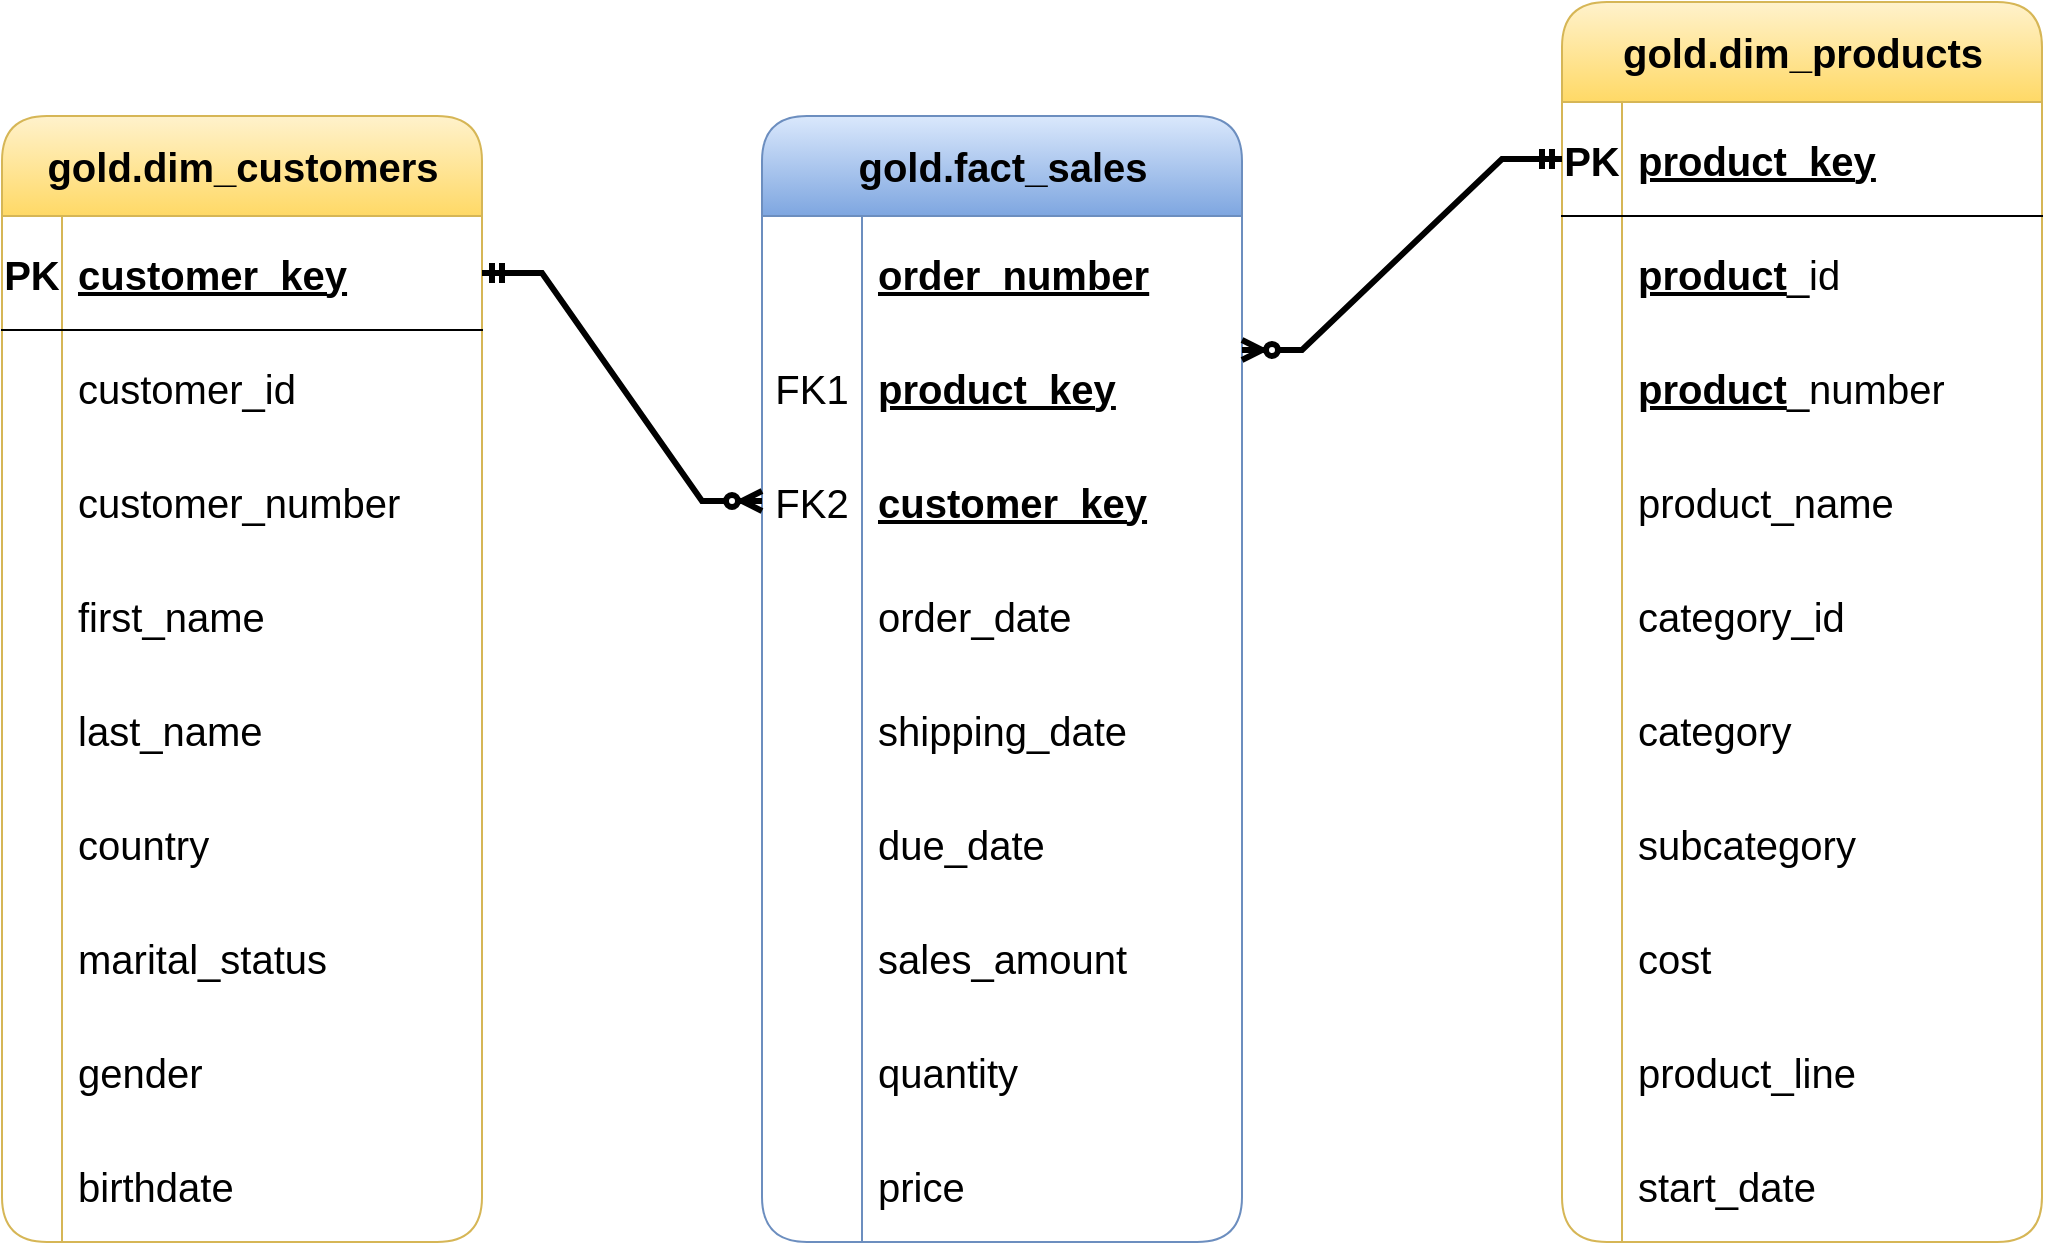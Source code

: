 <mxfile version="28.1.2">
  <diagram name="Page-1" id="y-EFgpXdh5W5BjANM_QL">
    <mxGraphModel dx="1942" dy="2472" grid="1" gridSize="10" guides="1" tooltips="1" connect="1" arrows="1" fold="1" page="1" pageScale="1" pageWidth="850" pageHeight="1100" math="0" shadow="0">
      <root>
        <mxCell id="0" />
        <mxCell id="1" parent="0" />
        <mxCell id="o1oWArqABhY-PskXTKNS-1" value="&lt;font style=&quot;color: rgb(0, 0, 0);&quot;&gt;gold.dim_customers&lt;/font&gt;" style="shape=table;startSize=50;container=1;collapsible=1;childLayout=tableLayout;fixedRows=1;rowLines=0;fontStyle=1;align=center;resizeLast=1;html=1;rounded=1;fillColor=#fff2cc;strokeColor=#d6b656;gradientColor=#ffd966;fontSize=20;" vertex="1" parent="1">
          <mxGeometry x="-820" y="320" width="240" height="563" as="geometry" />
        </mxCell>
        <mxCell id="o1oWArqABhY-PskXTKNS-2" value="" style="shape=tableRow;horizontal=0;startSize=0;swimlaneHead=0;swimlaneBody=0;fillColor=none;collapsible=0;dropTarget=0;points=[[0,0.5],[1,0.5]];portConstraint=eastwest;top=0;left=0;right=0;bottom=1;fontSize=20;" vertex="1" parent="o1oWArqABhY-PskXTKNS-1">
          <mxGeometry y="50" width="240" height="57" as="geometry" />
        </mxCell>
        <mxCell id="o1oWArqABhY-PskXTKNS-3" value="PK" style="shape=partialRectangle;connectable=0;fillColor=none;top=0;left=0;bottom=0;right=0;fontStyle=1;overflow=hidden;whiteSpace=wrap;html=1;fontSize=20;" vertex="1" parent="o1oWArqABhY-PskXTKNS-2">
          <mxGeometry width="30" height="57" as="geometry">
            <mxRectangle width="30" height="57" as="alternateBounds" />
          </mxGeometry>
        </mxCell>
        <mxCell id="o1oWArqABhY-PskXTKNS-4" value="customer_key" style="shape=partialRectangle;connectable=0;fillColor=none;top=0;left=0;bottom=0;right=0;align=left;spacingLeft=6;fontStyle=5;overflow=hidden;whiteSpace=wrap;html=1;fontSize=20;" vertex="1" parent="o1oWArqABhY-PskXTKNS-2">
          <mxGeometry x="30" width="210" height="57" as="geometry">
            <mxRectangle width="210" height="57" as="alternateBounds" />
          </mxGeometry>
        </mxCell>
        <mxCell id="o1oWArqABhY-PskXTKNS-5" value="" style="shape=tableRow;horizontal=0;startSize=0;swimlaneHead=0;swimlaneBody=0;fillColor=none;collapsible=0;dropTarget=0;points=[[0,0.5],[1,0.5]];portConstraint=eastwest;top=0;left=0;right=0;bottom=0;fontSize=20;" vertex="1" parent="o1oWArqABhY-PskXTKNS-1">
          <mxGeometry y="107" width="240" height="57" as="geometry" />
        </mxCell>
        <mxCell id="o1oWArqABhY-PskXTKNS-6" value="" style="shape=partialRectangle;connectable=0;fillColor=none;top=0;left=0;bottom=0;right=0;editable=1;overflow=hidden;whiteSpace=wrap;html=1;fontSize=20;" vertex="1" parent="o1oWArqABhY-PskXTKNS-5">
          <mxGeometry width="30" height="57" as="geometry">
            <mxRectangle width="30" height="57" as="alternateBounds" />
          </mxGeometry>
        </mxCell>
        <mxCell id="o1oWArqABhY-PskXTKNS-7" value="customer_id" style="shape=partialRectangle;connectable=0;fillColor=none;top=0;left=0;bottom=0;right=0;align=left;spacingLeft=6;overflow=hidden;whiteSpace=wrap;html=1;fontSize=20;" vertex="1" parent="o1oWArqABhY-PskXTKNS-5">
          <mxGeometry x="30" width="210" height="57" as="geometry">
            <mxRectangle width="210" height="57" as="alternateBounds" />
          </mxGeometry>
        </mxCell>
        <mxCell id="o1oWArqABhY-PskXTKNS-8" value="" style="shape=tableRow;horizontal=0;startSize=0;swimlaneHead=0;swimlaneBody=0;fillColor=none;collapsible=0;dropTarget=0;points=[[0,0.5],[1,0.5]];portConstraint=eastwest;top=0;left=0;right=0;bottom=0;fontSize=20;" vertex="1" parent="o1oWArqABhY-PskXTKNS-1">
          <mxGeometry y="164" width="240" height="57" as="geometry" />
        </mxCell>
        <mxCell id="o1oWArqABhY-PskXTKNS-9" value="" style="shape=partialRectangle;connectable=0;fillColor=none;top=0;left=0;bottom=0;right=0;editable=1;overflow=hidden;whiteSpace=wrap;html=1;fontSize=20;" vertex="1" parent="o1oWArqABhY-PskXTKNS-8">
          <mxGeometry width="30" height="57" as="geometry">
            <mxRectangle width="30" height="57" as="alternateBounds" />
          </mxGeometry>
        </mxCell>
        <mxCell id="o1oWArqABhY-PskXTKNS-10" value="customer_number" style="shape=partialRectangle;connectable=0;fillColor=none;top=0;left=0;bottom=0;right=0;align=left;spacingLeft=6;overflow=hidden;whiteSpace=wrap;html=1;fontSize=20;" vertex="1" parent="o1oWArqABhY-PskXTKNS-8">
          <mxGeometry x="30" width="210" height="57" as="geometry">
            <mxRectangle width="210" height="57" as="alternateBounds" />
          </mxGeometry>
        </mxCell>
        <mxCell id="o1oWArqABhY-PskXTKNS-11" value="" style="shape=tableRow;horizontal=0;startSize=0;swimlaneHead=0;swimlaneBody=0;fillColor=none;collapsible=0;dropTarget=0;points=[[0,0.5],[1,0.5]];portConstraint=eastwest;top=0;left=0;right=0;bottom=0;fontSize=20;" vertex="1" parent="o1oWArqABhY-PskXTKNS-1">
          <mxGeometry y="221" width="240" height="57" as="geometry" />
        </mxCell>
        <mxCell id="o1oWArqABhY-PskXTKNS-12" value="" style="shape=partialRectangle;connectable=0;fillColor=none;top=0;left=0;bottom=0;right=0;editable=1;overflow=hidden;whiteSpace=wrap;html=1;fontSize=20;" vertex="1" parent="o1oWArqABhY-PskXTKNS-11">
          <mxGeometry width="30" height="57" as="geometry">
            <mxRectangle width="30" height="57" as="alternateBounds" />
          </mxGeometry>
        </mxCell>
        <mxCell id="o1oWArqABhY-PskXTKNS-13" value="first_name" style="shape=partialRectangle;connectable=0;fillColor=none;top=0;left=0;bottom=0;right=0;align=left;spacingLeft=6;overflow=hidden;whiteSpace=wrap;html=1;fontSize=20;" vertex="1" parent="o1oWArqABhY-PskXTKNS-11">
          <mxGeometry x="30" width="210" height="57" as="geometry">
            <mxRectangle width="210" height="57" as="alternateBounds" />
          </mxGeometry>
        </mxCell>
        <mxCell id="o1oWArqABhY-PskXTKNS-14" value="" style="shape=tableRow;horizontal=0;startSize=0;swimlaneHead=0;swimlaneBody=0;fillColor=none;collapsible=0;dropTarget=0;points=[[0,0.5],[1,0.5]];portConstraint=eastwest;top=0;left=0;right=0;bottom=0;fontSize=20;" vertex="1" parent="o1oWArqABhY-PskXTKNS-1">
          <mxGeometry y="278" width="240" height="57" as="geometry" />
        </mxCell>
        <mxCell id="o1oWArqABhY-PskXTKNS-15" value="" style="shape=partialRectangle;connectable=0;fillColor=none;top=0;left=0;bottom=0;right=0;editable=1;overflow=hidden;whiteSpace=wrap;html=1;fontSize=20;" vertex="1" parent="o1oWArqABhY-PskXTKNS-14">
          <mxGeometry width="30" height="57" as="geometry">
            <mxRectangle width="30" height="57" as="alternateBounds" />
          </mxGeometry>
        </mxCell>
        <mxCell id="o1oWArqABhY-PskXTKNS-16" value="last_name" style="shape=partialRectangle;connectable=0;fillColor=none;top=0;left=0;bottom=0;right=0;align=left;spacingLeft=6;overflow=hidden;whiteSpace=wrap;html=1;fontSize=20;" vertex="1" parent="o1oWArqABhY-PskXTKNS-14">
          <mxGeometry x="30" width="210" height="57" as="geometry">
            <mxRectangle width="210" height="57" as="alternateBounds" />
          </mxGeometry>
        </mxCell>
        <mxCell id="o1oWArqABhY-PskXTKNS-17" value="" style="shape=tableRow;horizontal=0;startSize=0;swimlaneHead=0;swimlaneBody=0;fillColor=none;collapsible=0;dropTarget=0;points=[[0,0.5],[1,0.5]];portConstraint=eastwest;top=0;left=0;right=0;bottom=0;fontSize=20;" vertex="1" parent="o1oWArqABhY-PskXTKNS-1">
          <mxGeometry y="335" width="240" height="57" as="geometry" />
        </mxCell>
        <mxCell id="o1oWArqABhY-PskXTKNS-18" value="" style="shape=partialRectangle;connectable=0;fillColor=none;top=0;left=0;bottom=0;right=0;editable=1;overflow=hidden;whiteSpace=wrap;html=1;fontSize=20;" vertex="1" parent="o1oWArqABhY-PskXTKNS-17">
          <mxGeometry width="30" height="57" as="geometry">
            <mxRectangle width="30" height="57" as="alternateBounds" />
          </mxGeometry>
        </mxCell>
        <mxCell id="o1oWArqABhY-PskXTKNS-19" value="country" style="shape=partialRectangle;connectable=0;fillColor=none;top=0;left=0;bottom=0;right=0;align=left;spacingLeft=6;overflow=hidden;whiteSpace=wrap;html=1;fontSize=20;" vertex="1" parent="o1oWArqABhY-PskXTKNS-17">
          <mxGeometry x="30" width="210" height="57" as="geometry">
            <mxRectangle width="210" height="57" as="alternateBounds" />
          </mxGeometry>
        </mxCell>
        <mxCell id="o1oWArqABhY-PskXTKNS-20" value="" style="shape=tableRow;horizontal=0;startSize=0;swimlaneHead=0;swimlaneBody=0;fillColor=none;collapsible=0;dropTarget=0;points=[[0,0.5],[1,0.5]];portConstraint=eastwest;top=0;left=0;right=0;bottom=0;fontSize=20;" vertex="1" parent="o1oWArqABhY-PskXTKNS-1">
          <mxGeometry y="392" width="240" height="57" as="geometry" />
        </mxCell>
        <mxCell id="o1oWArqABhY-PskXTKNS-21" value="" style="shape=partialRectangle;connectable=0;fillColor=none;top=0;left=0;bottom=0;right=0;editable=1;overflow=hidden;whiteSpace=wrap;html=1;fontSize=20;" vertex="1" parent="o1oWArqABhY-PskXTKNS-20">
          <mxGeometry width="30" height="57" as="geometry">
            <mxRectangle width="30" height="57" as="alternateBounds" />
          </mxGeometry>
        </mxCell>
        <mxCell id="o1oWArqABhY-PskXTKNS-22" value="marital_status" style="shape=partialRectangle;connectable=0;fillColor=none;top=0;left=0;bottom=0;right=0;align=left;spacingLeft=6;overflow=hidden;whiteSpace=wrap;html=1;fontSize=20;" vertex="1" parent="o1oWArqABhY-PskXTKNS-20">
          <mxGeometry x="30" width="210" height="57" as="geometry">
            <mxRectangle width="210" height="57" as="alternateBounds" />
          </mxGeometry>
        </mxCell>
        <mxCell id="o1oWArqABhY-PskXTKNS-23" value="" style="shape=tableRow;horizontal=0;startSize=0;swimlaneHead=0;swimlaneBody=0;fillColor=none;collapsible=0;dropTarget=0;points=[[0,0.5],[1,0.5]];portConstraint=eastwest;top=0;left=0;right=0;bottom=0;fontSize=20;" vertex="1" parent="o1oWArqABhY-PskXTKNS-1">
          <mxGeometry y="449" width="240" height="57" as="geometry" />
        </mxCell>
        <mxCell id="o1oWArqABhY-PskXTKNS-24" value="" style="shape=partialRectangle;connectable=0;fillColor=none;top=0;left=0;bottom=0;right=0;editable=1;overflow=hidden;whiteSpace=wrap;html=1;fontSize=20;" vertex="1" parent="o1oWArqABhY-PskXTKNS-23">
          <mxGeometry width="30" height="57" as="geometry">
            <mxRectangle width="30" height="57" as="alternateBounds" />
          </mxGeometry>
        </mxCell>
        <mxCell id="o1oWArqABhY-PskXTKNS-25" value="gender" style="shape=partialRectangle;connectable=0;fillColor=none;top=0;left=0;bottom=0;right=0;align=left;spacingLeft=6;overflow=hidden;whiteSpace=wrap;html=1;fontSize=20;" vertex="1" parent="o1oWArqABhY-PskXTKNS-23">
          <mxGeometry x="30" width="210" height="57" as="geometry">
            <mxRectangle width="210" height="57" as="alternateBounds" />
          </mxGeometry>
        </mxCell>
        <mxCell id="o1oWArqABhY-PskXTKNS-26" value="" style="shape=tableRow;horizontal=0;startSize=0;swimlaneHead=0;swimlaneBody=0;fillColor=none;collapsible=0;dropTarget=0;points=[[0,0.5],[1,0.5]];portConstraint=eastwest;top=0;left=0;right=0;bottom=0;fontSize=20;" vertex="1" parent="o1oWArqABhY-PskXTKNS-1">
          <mxGeometry y="506" width="240" height="57" as="geometry" />
        </mxCell>
        <mxCell id="o1oWArqABhY-PskXTKNS-27" value="" style="shape=partialRectangle;connectable=0;fillColor=none;top=0;left=0;bottom=0;right=0;editable=1;overflow=hidden;whiteSpace=wrap;html=1;fontSize=20;" vertex="1" parent="o1oWArqABhY-PskXTKNS-26">
          <mxGeometry width="30" height="57" as="geometry">
            <mxRectangle width="30" height="57" as="alternateBounds" />
          </mxGeometry>
        </mxCell>
        <mxCell id="o1oWArqABhY-PskXTKNS-28" value="birthdate" style="shape=partialRectangle;connectable=0;fillColor=none;top=0;left=0;bottom=0;right=0;align=left;spacingLeft=6;overflow=hidden;whiteSpace=wrap;html=1;fontSize=20;" vertex="1" parent="o1oWArqABhY-PskXTKNS-26">
          <mxGeometry x="30" width="210" height="57" as="geometry">
            <mxRectangle width="210" height="57" as="alternateBounds" />
          </mxGeometry>
        </mxCell>
        <mxCell id="o1oWArqABhY-PskXTKNS-89" value="&lt;font style=&quot;color: rgb(0, 0, 0);&quot;&gt;gold.dim_products&lt;/font&gt;" style="shape=table;startSize=50;container=1;collapsible=1;childLayout=tableLayout;fixedRows=1;rowLines=0;fontStyle=1;align=center;resizeLast=1;html=1;rounded=1;fillColor=#fff2cc;strokeColor=#d6b656;gradientColor=#ffd966;fontSize=20;" vertex="1" parent="1">
          <mxGeometry x="-40" y="263" width="240" height="620" as="geometry" />
        </mxCell>
        <mxCell id="o1oWArqABhY-PskXTKNS-90" value="" style="shape=tableRow;horizontal=0;startSize=0;swimlaneHead=0;swimlaneBody=0;fillColor=none;collapsible=0;dropTarget=0;points=[[0,0.5],[1,0.5]];portConstraint=eastwest;top=0;left=0;right=0;bottom=1;fontSize=20;" vertex="1" parent="o1oWArqABhY-PskXTKNS-89">
          <mxGeometry y="50" width="240" height="57" as="geometry" />
        </mxCell>
        <mxCell id="o1oWArqABhY-PskXTKNS-91" value="PK" style="shape=partialRectangle;connectable=0;fillColor=none;top=0;left=0;bottom=0;right=0;fontStyle=1;overflow=hidden;whiteSpace=wrap;html=1;fontSize=20;" vertex="1" parent="o1oWArqABhY-PskXTKNS-90">
          <mxGeometry width="30" height="57" as="geometry">
            <mxRectangle width="30" height="57" as="alternateBounds" />
          </mxGeometry>
        </mxCell>
        <mxCell id="o1oWArqABhY-PskXTKNS-92" value="product_key" style="shape=partialRectangle;connectable=0;fillColor=none;top=0;left=0;bottom=0;right=0;align=left;spacingLeft=6;fontStyle=5;overflow=hidden;whiteSpace=wrap;html=1;fontSize=20;" vertex="1" parent="o1oWArqABhY-PskXTKNS-90">
          <mxGeometry x="30" width="210" height="57" as="geometry">
            <mxRectangle width="210" height="57" as="alternateBounds" />
          </mxGeometry>
        </mxCell>
        <mxCell id="o1oWArqABhY-PskXTKNS-93" value="" style="shape=tableRow;horizontal=0;startSize=0;swimlaneHead=0;swimlaneBody=0;fillColor=none;collapsible=0;dropTarget=0;points=[[0,0.5],[1,0.5]];portConstraint=eastwest;top=0;left=0;right=0;bottom=0;fontSize=20;" vertex="1" parent="o1oWArqABhY-PskXTKNS-89">
          <mxGeometry y="107" width="240" height="57" as="geometry" />
        </mxCell>
        <mxCell id="o1oWArqABhY-PskXTKNS-94" value="" style="shape=partialRectangle;connectable=0;fillColor=none;top=0;left=0;bottom=0;right=0;editable=1;overflow=hidden;whiteSpace=wrap;html=1;fontSize=20;" vertex="1" parent="o1oWArqABhY-PskXTKNS-93">
          <mxGeometry width="30" height="57" as="geometry">
            <mxRectangle width="30" height="57" as="alternateBounds" />
          </mxGeometry>
        </mxCell>
        <mxCell id="o1oWArqABhY-PskXTKNS-95" value="&lt;span style=&quot;font-weight: 700; text-decoration-line: underline;&quot;&gt;product&lt;/span&gt;_id" style="shape=partialRectangle;connectable=0;fillColor=none;top=0;left=0;bottom=0;right=0;align=left;spacingLeft=6;overflow=hidden;whiteSpace=wrap;html=1;fontSize=20;" vertex="1" parent="o1oWArqABhY-PskXTKNS-93">
          <mxGeometry x="30" width="210" height="57" as="geometry">
            <mxRectangle width="210" height="57" as="alternateBounds" />
          </mxGeometry>
        </mxCell>
        <mxCell id="o1oWArqABhY-PskXTKNS-96" value="" style="shape=tableRow;horizontal=0;startSize=0;swimlaneHead=0;swimlaneBody=0;fillColor=none;collapsible=0;dropTarget=0;points=[[0,0.5],[1,0.5]];portConstraint=eastwest;top=0;left=0;right=0;bottom=0;fontSize=20;" vertex="1" parent="o1oWArqABhY-PskXTKNS-89">
          <mxGeometry y="164" width="240" height="57" as="geometry" />
        </mxCell>
        <mxCell id="o1oWArqABhY-PskXTKNS-97" value="" style="shape=partialRectangle;connectable=0;fillColor=none;top=0;left=0;bottom=0;right=0;editable=1;overflow=hidden;whiteSpace=wrap;html=1;fontSize=20;" vertex="1" parent="o1oWArqABhY-PskXTKNS-96">
          <mxGeometry width="30" height="57" as="geometry">
            <mxRectangle width="30" height="57" as="alternateBounds" />
          </mxGeometry>
        </mxCell>
        <mxCell id="o1oWArqABhY-PskXTKNS-98" value="&lt;span style=&quot;font-weight: 700; text-decoration-line: underline;&quot;&gt;product&lt;/span&gt;_number" style="shape=partialRectangle;connectable=0;fillColor=none;top=0;left=0;bottom=0;right=0;align=left;spacingLeft=6;overflow=hidden;whiteSpace=wrap;html=1;fontSize=20;" vertex="1" parent="o1oWArqABhY-PskXTKNS-96">
          <mxGeometry x="30" width="210" height="57" as="geometry">
            <mxRectangle width="210" height="57" as="alternateBounds" />
          </mxGeometry>
        </mxCell>
        <mxCell id="o1oWArqABhY-PskXTKNS-99" value="" style="shape=tableRow;horizontal=0;startSize=0;swimlaneHead=0;swimlaneBody=0;fillColor=none;collapsible=0;dropTarget=0;points=[[0,0.5],[1,0.5]];portConstraint=eastwest;top=0;left=0;right=0;bottom=0;fontSize=20;" vertex="1" parent="o1oWArqABhY-PskXTKNS-89">
          <mxGeometry y="221" width="240" height="57" as="geometry" />
        </mxCell>
        <mxCell id="o1oWArqABhY-PskXTKNS-100" value="" style="shape=partialRectangle;connectable=0;fillColor=none;top=0;left=0;bottom=0;right=0;editable=1;overflow=hidden;whiteSpace=wrap;html=1;fontSize=20;" vertex="1" parent="o1oWArqABhY-PskXTKNS-99">
          <mxGeometry width="30" height="57" as="geometry">
            <mxRectangle width="30" height="57" as="alternateBounds" />
          </mxGeometry>
        </mxCell>
        <mxCell id="o1oWArqABhY-PskXTKNS-101" value="product_name" style="shape=partialRectangle;connectable=0;fillColor=none;top=0;left=0;bottom=0;right=0;align=left;spacingLeft=6;overflow=hidden;whiteSpace=wrap;html=1;fontSize=20;" vertex="1" parent="o1oWArqABhY-PskXTKNS-99">
          <mxGeometry x="30" width="210" height="57" as="geometry">
            <mxRectangle width="210" height="57" as="alternateBounds" />
          </mxGeometry>
        </mxCell>
        <mxCell id="o1oWArqABhY-PskXTKNS-102" value="" style="shape=tableRow;horizontal=0;startSize=0;swimlaneHead=0;swimlaneBody=0;fillColor=none;collapsible=0;dropTarget=0;points=[[0,0.5],[1,0.5]];portConstraint=eastwest;top=0;left=0;right=0;bottom=0;fontSize=20;" vertex="1" parent="o1oWArqABhY-PskXTKNS-89">
          <mxGeometry y="278" width="240" height="57" as="geometry" />
        </mxCell>
        <mxCell id="o1oWArqABhY-PskXTKNS-103" value="" style="shape=partialRectangle;connectable=0;fillColor=none;top=0;left=0;bottom=0;right=0;editable=1;overflow=hidden;whiteSpace=wrap;html=1;fontSize=20;" vertex="1" parent="o1oWArqABhY-PskXTKNS-102">
          <mxGeometry width="30" height="57" as="geometry">
            <mxRectangle width="30" height="57" as="alternateBounds" />
          </mxGeometry>
        </mxCell>
        <mxCell id="o1oWArqABhY-PskXTKNS-104" value="category_id" style="shape=partialRectangle;connectable=0;fillColor=none;top=0;left=0;bottom=0;right=0;align=left;spacingLeft=6;overflow=hidden;whiteSpace=wrap;html=1;fontSize=20;" vertex="1" parent="o1oWArqABhY-PskXTKNS-102">
          <mxGeometry x="30" width="210" height="57" as="geometry">
            <mxRectangle width="210" height="57" as="alternateBounds" />
          </mxGeometry>
        </mxCell>
        <mxCell id="o1oWArqABhY-PskXTKNS-105" value="" style="shape=tableRow;horizontal=0;startSize=0;swimlaneHead=0;swimlaneBody=0;fillColor=none;collapsible=0;dropTarget=0;points=[[0,0.5],[1,0.5]];portConstraint=eastwest;top=0;left=0;right=0;bottom=0;fontSize=20;" vertex="1" parent="o1oWArqABhY-PskXTKNS-89">
          <mxGeometry y="335" width="240" height="57" as="geometry" />
        </mxCell>
        <mxCell id="o1oWArqABhY-PskXTKNS-106" value="" style="shape=partialRectangle;connectable=0;fillColor=none;top=0;left=0;bottom=0;right=0;editable=1;overflow=hidden;whiteSpace=wrap;html=1;fontSize=20;" vertex="1" parent="o1oWArqABhY-PskXTKNS-105">
          <mxGeometry width="30" height="57" as="geometry">
            <mxRectangle width="30" height="57" as="alternateBounds" />
          </mxGeometry>
        </mxCell>
        <mxCell id="o1oWArqABhY-PskXTKNS-107" value="category" style="shape=partialRectangle;connectable=0;fillColor=none;top=0;left=0;bottom=0;right=0;align=left;spacingLeft=6;overflow=hidden;whiteSpace=wrap;html=1;fontSize=20;" vertex="1" parent="o1oWArqABhY-PskXTKNS-105">
          <mxGeometry x="30" width="210" height="57" as="geometry">
            <mxRectangle width="210" height="57" as="alternateBounds" />
          </mxGeometry>
        </mxCell>
        <mxCell id="o1oWArqABhY-PskXTKNS-108" value="" style="shape=tableRow;horizontal=0;startSize=0;swimlaneHead=0;swimlaneBody=0;fillColor=none;collapsible=0;dropTarget=0;points=[[0,0.5],[1,0.5]];portConstraint=eastwest;top=0;left=0;right=0;bottom=0;fontSize=20;" vertex="1" parent="o1oWArqABhY-PskXTKNS-89">
          <mxGeometry y="392" width="240" height="57" as="geometry" />
        </mxCell>
        <mxCell id="o1oWArqABhY-PskXTKNS-109" value="" style="shape=partialRectangle;connectable=0;fillColor=none;top=0;left=0;bottom=0;right=0;editable=1;overflow=hidden;whiteSpace=wrap;html=1;fontSize=20;" vertex="1" parent="o1oWArqABhY-PskXTKNS-108">
          <mxGeometry width="30" height="57" as="geometry">
            <mxRectangle width="30" height="57" as="alternateBounds" />
          </mxGeometry>
        </mxCell>
        <mxCell id="o1oWArqABhY-PskXTKNS-110" value="subcategory" style="shape=partialRectangle;connectable=0;fillColor=none;top=0;left=0;bottom=0;right=0;align=left;spacingLeft=6;overflow=hidden;whiteSpace=wrap;html=1;fontSize=20;" vertex="1" parent="o1oWArqABhY-PskXTKNS-108">
          <mxGeometry x="30" width="210" height="57" as="geometry">
            <mxRectangle width="210" height="57" as="alternateBounds" />
          </mxGeometry>
        </mxCell>
        <mxCell id="o1oWArqABhY-PskXTKNS-111" value="" style="shape=tableRow;horizontal=0;startSize=0;swimlaneHead=0;swimlaneBody=0;fillColor=none;collapsible=0;dropTarget=0;points=[[0,0.5],[1,0.5]];portConstraint=eastwest;top=0;left=0;right=0;bottom=0;fontSize=20;" vertex="1" parent="o1oWArqABhY-PskXTKNS-89">
          <mxGeometry y="449" width="240" height="57" as="geometry" />
        </mxCell>
        <mxCell id="o1oWArqABhY-PskXTKNS-112" value="" style="shape=partialRectangle;connectable=0;fillColor=none;top=0;left=0;bottom=0;right=0;editable=1;overflow=hidden;whiteSpace=wrap;html=1;fontSize=20;" vertex="1" parent="o1oWArqABhY-PskXTKNS-111">
          <mxGeometry width="30" height="57" as="geometry">
            <mxRectangle width="30" height="57" as="alternateBounds" />
          </mxGeometry>
        </mxCell>
        <mxCell id="o1oWArqABhY-PskXTKNS-113" value="cost" style="shape=partialRectangle;connectable=0;fillColor=none;top=0;left=0;bottom=0;right=0;align=left;spacingLeft=6;overflow=hidden;whiteSpace=wrap;html=1;fontSize=20;" vertex="1" parent="o1oWArqABhY-PskXTKNS-111">
          <mxGeometry x="30" width="210" height="57" as="geometry">
            <mxRectangle width="210" height="57" as="alternateBounds" />
          </mxGeometry>
        </mxCell>
        <mxCell id="o1oWArqABhY-PskXTKNS-114" value="" style="shape=tableRow;horizontal=0;startSize=0;swimlaneHead=0;swimlaneBody=0;fillColor=none;collapsible=0;dropTarget=0;points=[[0,0.5],[1,0.5]];portConstraint=eastwest;top=0;left=0;right=0;bottom=0;fontSize=20;" vertex="1" parent="o1oWArqABhY-PskXTKNS-89">
          <mxGeometry y="506" width="240" height="57" as="geometry" />
        </mxCell>
        <mxCell id="o1oWArqABhY-PskXTKNS-115" value="" style="shape=partialRectangle;connectable=0;fillColor=none;top=0;left=0;bottom=0;right=0;editable=1;overflow=hidden;whiteSpace=wrap;html=1;fontSize=20;" vertex="1" parent="o1oWArqABhY-PskXTKNS-114">
          <mxGeometry width="30" height="57" as="geometry">
            <mxRectangle width="30" height="57" as="alternateBounds" />
          </mxGeometry>
        </mxCell>
        <mxCell id="o1oWArqABhY-PskXTKNS-116" value="product_line" style="shape=partialRectangle;connectable=0;fillColor=none;top=0;left=0;bottom=0;right=0;align=left;spacingLeft=6;overflow=hidden;whiteSpace=wrap;html=1;fontSize=20;" vertex="1" parent="o1oWArqABhY-PskXTKNS-114">
          <mxGeometry x="30" width="210" height="57" as="geometry">
            <mxRectangle width="210" height="57" as="alternateBounds" />
          </mxGeometry>
        </mxCell>
        <mxCell id="o1oWArqABhY-PskXTKNS-173" value="" style="shape=tableRow;horizontal=0;startSize=0;swimlaneHead=0;swimlaneBody=0;fillColor=none;collapsible=0;dropTarget=0;points=[[0,0.5],[1,0.5]];portConstraint=eastwest;top=0;left=0;right=0;bottom=0;fontSize=20;" vertex="1" parent="o1oWArqABhY-PskXTKNS-89">
          <mxGeometry y="563" width="240" height="57" as="geometry" />
        </mxCell>
        <mxCell id="o1oWArqABhY-PskXTKNS-174" value="" style="shape=partialRectangle;connectable=0;fillColor=none;top=0;left=0;bottom=0;right=0;editable=1;overflow=hidden;whiteSpace=wrap;html=1;fontSize=20;" vertex="1" parent="o1oWArqABhY-PskXTKNS-173">
          <mxGeometry width="30" height="57" as="geometry">
            <mxRectangle width="30" height="57" as="alternateBounds" />
          </mxGeometry>
        </mxCell>
        <mxCell id="o1oWArqABhY-PskXTKNS-175" value="start_date" style="shape=partialRectangle;connectable=0;fillColor=none;top=0;left=0;bottom=0;right=0;align=left;spacingLeft=6;overflow=hidden;whiteSpace=wrap;html=1;fontSize=20;" vertex="1" parent="o1oWArqABhY-PskXTKNS-173">
          <mxGeometry x="30" width="210" height="57" as="geometry">
            <mxRectangle width="210" height="57" as="alternateBounds" />
          </mxGeometry>
        </mxCell>
        <mxCell id="o1oWArqABhY-PskXTKNS-117" value="&lt;font style=&quot;color: rgb(0, 0, 0);&quot;&gt;gold.fact_sales&lt;/font&gt;" style="shape=table;startSize=50;container=1;collapsible=1;childLayout=tableLayout;fixedRows=1;rowLines=0;fontStyle=1;align=center;resizeLast=1;html=1;rounded=1;fillColor=#dae8fc;strokeColor=#6c8ebf;gradientColor=#7ea6e0;fontSize=20;" vertex="1" parent="1">
          <mxGeometry x="-440" y="320" width="240" height="563" as="geometry" />
        </mxCell>
        <mxCell id="o1oWArqABhY-PskXTKNS-121" value="" style="shape=tableRow;horizontal=0;startSize=0;swimlaneHead=0;swimlaneBody=0;fillColor=none;collapsible=0;dropTarget=0;points=[[0,0.5],[1,0.5]];portConstraint=eastwest;top=0;left=0;right=0;bottom=0;fontSize=20;" vertex="1" parent="o1oWArqABhY-PskXTKNS-117">
          <mxGeometry y="50" width="240" height="57" as="geometry" />
        </mxCell>
        <mxCell id="o1oWArqABhY-PskXTKNS-122" value="" style="shape=partialRectangle;connectable=0;fillColor=none;top=0;left=0;bottom=0;right=0;editable=1;overflow=hidden;whiteSpace=wrap;html=1;fontSize=20;" vertex="1" parent="o1oWArqABhY-PskXTKNS-121">
          <mxGeometry width="50" height="57" as="geometry">
            <mxRectangle width="50" height="57" as="alternateBounds" />
          </mxGeometry>
        </mxCell>
        <mxCell id="o1oWArqABhY-PskXTKNS-123" value="&lt;b&gt;&lt;u&gt;order_number&lt;/u&gt;&lt;/b&gt;" style="shape=partialRectangle;connectable=0;fillColor=none;top=0;left=0;bottom=0;right=0;align=left;spacingLeft=6;overflow=hidden;whiteSpace=wrap;html=1;fontSize=20;" vertex="1" parent="o1oWArqABhY-PskXTKNS-121">
          <mxGeometry x="50" width="190" height="57" as="geometry">
            <mxRectangle width="190" height="57" as="alternateBounds" />
          </mxGeometry>
        </mxCell>
        <mxCell id="o1oWArqABhY-PskXTKNS-124" value="" style="shape=tableRow;horizontal=0;startSize=0;swimlaneHead=0;swimlaneBody=0;fillColor=none;collapsible=0;dropTarget=0;points=[[0,0.5],[1,0.5]];portConstraint=eastwest;top=0;left=0;right=0;bottom=0;fontSize=20;" vertex="1" parent="o1oWArqABhY-PskXTKNS-117">
          <mxGeometry y="107" width="240" height="57" as="geometry" />
        </mxCell>
        <mxCell id="o1oWArqABhY-PskXTKNS-125" value="FK1" style="shape=partialRectangle;connectable=0;fillColor=none;top=0;left=0;bottom=0;right=0;editable=1;overflow=hidden;whiteSpace=wrap;html=1;fontSize=20;" vertex="1" parent="o1oWArqABhY-PskXTKNS-124">
          <mxGeometry width="50" height="57" as="geometry">
            <mxRectangle width="50" height="57" as="alternateBounds" />
          </mxGeometry>
        </mxCell>
        <mxCell id="o1oWArqABhY-PskXTKNS-126" value="&lt;span style=&quot;font-weight: 700; text-decoration-line: underline;&quot;&gt;product_key&lt;/span&gt;" style="shape=partialRectangle;connectable=0;fillColor=none;top=0;left=0;bottom=0;right=0;align=left;spacingLeft=6;overflow=hidden;whiteSpace=wrap;html=1;fontSize=20;" vertex="1" parent="o1oWArqABhY-PskXTKNS-124">
          <mxGeometry x="50" width="190" height="57" as="geometry">
            <mxRectangle width="190" height="57" as="alternateBounds" />
          </mxGeometry>
        </mxCell>
        <mxCell id="o1oWArqABhY-PskXTKNS-127" value="" style="shape=tableRow;horizontal=0;startSize=0;swimlaneHead=0;swimlaneBody=0;fillColor=none;collapsible=0;dropTarget=0;points=[[0,0.5],[1,0.5]];portConstraint=eastwest;top=0;left=0;right=0;bottom=0;fontSize=20;" vertex="1" parent="o1oWArqABhY-PskXTKNS-117">
          <mxGeometry y="164" width="240" height="57" as="geometry" />
        </mxCell>
        <mxCell id="o1oWArqABhY-PskXTKNS-128" value="FK2" style="shape=partialRectangle;connectable=0;fillColor=none;top=0;left=0;bottom=0;right=0;editable=1;overflow=hidden;whiteSpace=wrap;html=1;fontSize=20;" vertex="1" parent="o1oWArqABhY-PskXTKNS-127">
          <mxGeometry width="50" height="57" as="geometry">
            <mxRectangle width="50" height="57" as="alternateBounds" />
          </mxGeometry>
        </mxCell>
        <mxCell id="o1oWArqABhY-PskXTKNS-129" value="&lt;span style=&quot;font-weight: 700; text-decoration-line: underline;&quot;&gt;customer_key&lt;/span&gt;" style="shape=partialRectangle;connectable=0;fillColor=none;top=0;left=0;bottom=0;right=0;align=left;spacingLeft=6;overflow=hidden;whiteSpace=wrap;html=1;fontSize=20;" vertex="1" parent="o1oWArqABhY-PskXTKNS-127">
          <mxGeometry x="50" width="190" height="57" as="geometry">
            <mxRectangle width="190" height="57" as="alternateBounds" />
          </mxGeometry>
        </mxCell>
        <mxCell id="o1oWArqABhY-PskXTKNS-130" value="" style="shape=tableRow;horizontal=0;startSize=0;swimlaneHead=0;swimlaneBody=0;fillColor=none;collapsible=0;dropTarget=0;points=[[0,0.5],[1,0.5]];portConstraint=eastwest;top=0;left=0;right=0;bottom=0;fontSize=20;" vertex="1" parent="o1oWArqABhY-PskXTKNS-117">
          <mxGeometry y="221" width="240" height="57" as="geometry" />
        </mxCell>
        <mxCell id="o1oWArqABhY-PskXTKNS-131" value="" style="shape=partialRectangle;connectable=0;fillColor=none;top=0;left=0;bottom=0;right=0;editable=1;overflow=hidden;whiteSpace=wrap;html=1;fontSize=20;" vertex="1" parent="o1oWArqABhY-PskXTKNS-130">
          <mxGeometry width="50" height="57" as="geometry">
            <mxRectangle width="50" height="57" as="alternateBounds" />
          </mxGeometry>
        </mxCell>
        <mxCell id="o1oWArqABhY-PskXTKNS-132" value="order_date" style="shape=partialRectangle;connectable=0;fillColor=none;top=0;left=0;bottom=0;right=0;align=left;spacingLeft=6;overflow=hidden;whiteSpace=wrap;html=1;fontSize=20;" vertex="1" parent="o1oWArqABhY-PskXTKNS-130">
          <mxGeometry x="50" width="190" height="57" as="geometry">
            <mxRectangle width="190" height="57" as="alternateBounds" />
          </mxGeometry>
        </mxCell>
        <mxCell id="o1oWArqABhY-PskXTKNS-133" value="" style="shape=tableRow;horizontal=0;startSize=0;swimlaneHead=0;swimlaneBody=0;fillColor=none;collapsible=0;dropTarget=0;points=[[0,0.5],[1,0.5]];portConstraint=eastwest;top=0;left=0;right=0;bottom=0;fontSize=20;" vertex="1" parent="o1oWArqABhY-PskXTKNS-117">
          <mxGeometry y="278" width="240" height="57" as="geometry" />
        </mxCell>
        <mxCell id="o1oWArqABhY-PskXTKNS-134" value="" style="shape=partialRectangle;connectable=0;fillColor=none;top=0;left=0;bottom=0;right=0;editable=1;overflow=hidden;whiteSpace=wrap;html=1;fontSize=20;" vertex="1" parent="o1oWArqABhY-PskXTKNS-133">
          <mxGeometry width="50" height="57" as="geometry">
            <mxRectangle width="50" height="57" as="alternateBounds" />
          </mxGeometry>
        </mxCell>
        <mxCell id="o1oWArqABhY-PskXTKNS-135" value="shipping_date" style="shape=partialRectangle;connectable=0;fillColor=none;top=0;left=0;bottom=0;right=0;align=left;spacingLeft=6;overflow=hidden;whiteSpace=wrap;html=1;fontSize=20;" vertex="1" parent="o1oWArqABhY-PskXTKNS-133">
          <mxGeometry x="50" width="190" height="57" as="geometry">
            <mxRectangle width="190" height="57" as="alternateBounds" />
          </mxGeometry>
        </mxCell>
        <mxCell id="o1oWArqABhY-PskXTKNS-136" value="" style="shape=tableRow;horizontal=0;startSize=0;swimlaneHead=0;swimlaneBody=0;fillColor=none;collapsible=0;dropTarget=0;points=[[0,0.5],[1,0.5]];portConstraint=eastwest;top=0;left=0;right=0;bottom=0;fontSize=20;" vertex="1" parent="o1oWArqABhY-PskXTKNS-117">
          <mxGeometry y="335" width="240" height="57" as="geometry" />
        </mxCell>
        <mxCell id="o1oWArqABhY-PskXTKNS-137" value="" style="shape=partialRectangle;connectable=0;fillColor=none;top=0;left=0;bottom=0;right=0;editable=1;overflow=hidden;whiteSpace=wrap;html=1;fontSize=20;" vertex="1" parent="o1oWArqABhY-PskXTKNS-136">
          <mxGeometry width="50" height="57" as="geometry">
            <mxRectangle width="50" height="57" as="alternateBounds" />
          </mxGeometry>
        </mxCell>
        <mxCell id="o1oWArqABhY-PskXTKNS-138" value="due_date" style="shape=partialRectangle;connectable=0;fillColor=none;top=0;left=0;bottom=0;right=0;align=left;spacingLeft=6;overflow=hidden;whiteSpace=wrap;html=1;fontSize=20;" vertex="1" parent="o1oWArqABhY-PskXTKNS-136">
          <mxGeometry x="50" width="190" height="57" as="geometry">
            <mxRectangle width="190" height="57" as="alternateBounds" />
          </mxGeometry>
        </mxCell>
        <mxCell id="o1oWArqABhY-PskXTKNS-139" value="" style="shape=tableRow;horizontal=0;startSize=0;swimlaneHead=0;swimlaneBody=0;fillColor=none;collapsible=0;dropTarget=0;points=[[0,0.5],[1,0.5]];portConstraint=eastwest;top=0;left=0;right=0;bottom=0;fontSize=20;" vertex="1" parent="o1oWArqABhY-PskXTKNS-117">
          <mxGeometry y="392" width="240" height="57" as="geometry" />
        </mxCell>
        <mxCell id="o1oWArqABhY-PskXTKNS-140" value="" style="shape=partialRectangle;connectable=0;fillColor=none;top=0;left=0;bottom=0;right=0;editable=1;overflow=hidden;whiteSpace=wrap;html=1;fontSize=20;" vertex="1" parent="o1oWArqABhY-PskXTKNS-139">
          <mxGeometry width="50" height="57" as="geometry">
            <mxRectangle width="50" height="57" as="alternateBounds" />
          </mxGeometry>
        </mxCell>
        <mxCell id="o1oWArqABhY-PskXTKNS-141" value="sales_amount" style="shape=partialRectangle;connectable=0;fillColor=none;top=0;left=0;bottom=0;right=0;align=left;spacingLeft=6;overflow=hidden;whiteSpace=wrap;html=1;fontSize=20;" vertex="1" parent="o1oWArqABhY-PskXTKNS-139">
          <mxGeometry x="50" width="190" height="57" as="geometry">
            <mxRectangle width="190" height="57" as="alternateBounds" />
          </mxGeometry>
        </mxCell>
        <mxCell id="o1oWArqABhY-PskXTKNS-142" value="" style="shape=tableRow;horizontal=0;startSize=0;swimlaneHead=0;swimlaneBody=0;fillColor=none;collapsible=0;dropTarget=0;points=[[0,0.5],[1,0.5]];portConstraint=eastwest;top=0;left=0;right=0;bottom=0;fontSize=20;" vertex="1" parent="o1oWArqABhY-PskXTKNS-117">
          <mxGeometry y="449" width="240" height="57" as="geometry" />
        </mxCell>
        <mxCell id="o1oWArqABhY-PskXTKNS-143" value="" style="shape=partialRectangle;connectable=0;fillColor=none;top=0;left=0;bottom=0;right=0;editable=1;overflow=hidden;whiteSpace=wrap;html=1;fontSize=20;" vertex="1" parent="o1oWArqABhY-PskXTKNS-142">
          <mxGeometry width="50" height="57" as="geometry">
            <mxRectangle width="50" height="57" as="alternateBounds" />
          </mxGeometry>
        </mxCell>
        <mxCell id="o1oWArqABhY-PskXTKNS-144" value="quantity" style="shape=partialRectangle;connectable=0;fillColor=none;top=0;left=0;bottom=0;right=0;align=left;spacingLeft=6;overflow=hidden;whiteSpace=wrap;html=1;fontSize=20;" vertex="1" parent="o1oWArqABhY-PskXTKNS-142">
          <mxGeometry x="50" width="190" height="57" as="geometry">
            <mxRectangle width="190" height="57" as="alternateBounds" />
          </mxGeometry>
        </mxCell>
        <mxCell id="o1oWArqABhY-PskXTKNS-176" value="" style="shape=tableRow;horizontal=0;startSize=0;swimlaneHead=0;swimlaneBody=0;fillColor=none;collapsible=0;dropTarget=0;points=[[0,0.5],[1,0.5]];portConstraint=eastwest;top=0;left=0;right=0;bottom=0;fontSize=20;" vertex="1" parent="o1oWArqABhY-PskXTKNS-117">
          <mxGeometry y="506" width="240" height="57" as="geometry" />
        </mxCell>
        <mxCell id="o1oWArqABhY-PskXTKNS-177" value="" style="shape=partialRectangle;connectable=0;fillColor=none;top=0;left=0;bottom=0;right=0;editable=1;overflow=hidden;whiteSpace=wrap;html=1;fontSize=20;" vertex="1" parent="o1oWArqABhY-PskXTKNS-176">
          <mxGeometry width="50" height="57" as="geometry">
            <mxRectangle width="50" height="57" as="alternateBounds" />
          </mxGeometry>
        </mxCell>
        <mxCell id="o1oWArqABhY-PskXTKNS-178" value="price" style="shape=partialRectangle;connectable=0;fillColor=none;top=0;left=0;bottom=0;right=0;align=left;spacingLeft=6;overflow=hidden;whiteSpace=wrap;html=1;fontSize=20;" vertex="1" parent="o1oWArqABhY-PskXTKNS-176">
          <mxGeometry x="50" width="190" height="57" as="geometry">
            <mxRectangle width="190" height="57" as="alternateBounds" />
          </mxGeometry>
        </mxCell>
        <mxCell id="o1oWArqABhY-PskXTKNS-179" value="" style="edgeStyle=entityRelationEdgeStyle;fontSize=20;html=1;endArrow=ERzeroToMany;startArrow=ERmandOne;rounded=0;entryX=0;entryY=0.5;entryDx=0;entryDy=0;strokeWidth=3;" edge="1" parent="1" source="o1oWArqABhY-PskXTKNS-2" target="o1oWArqABhY-PskXTKNS-127">
          <mxGeometry width="100" height="100" relative="1" as="geometry">
            <mxPoint x="-225" y="710" as="sourcePoint" />
            <mxPoint x="-125" y="610" as="targetPoint" />
          </mxGeometry>
        </mxCell>
        <mxCell id="o1oWArqABhY-PskXTKNS-180" value="" style="edgeStyle=entityRelationEdgeStyle;fontSize=20;html=1;endArrow=ERzeroToMany;startArrow=ERmandOne;rounded=0;exitX=0;exitY=0.5;exitDx=0;exitDy=0;entryX=1;entryY=0.175;entryDx=0;entryDy=0;entryPerimeter=0;strokeWidth=3;" edge="1" parent="1" source="o1oWArqABhY-PskXTKNS-90" target="o1oWArqABhY-PskXTKNS-124">
          <mxGeometry width="100" height="100" relative="1" as="geometry">
            <mxPoint x="-140" y="420" as="sourcePoint" />
            <mxPoint x="-160" y="540" as="targetPoint" />
            <Array as="points">
              <mxPoint x="-170" y="490" />
              <mxPoint x="-170" y="460" />
              <mxPoint x="-140" y="470" />
              <mxPoint x="-170" y="480" />
              <mxPoint x="-160" y="480" />
            </Array>
          </mxGeometry>
        </mxCell>
      </root>
    </mxGraphModel>
  </diagram>
</mxfile>
